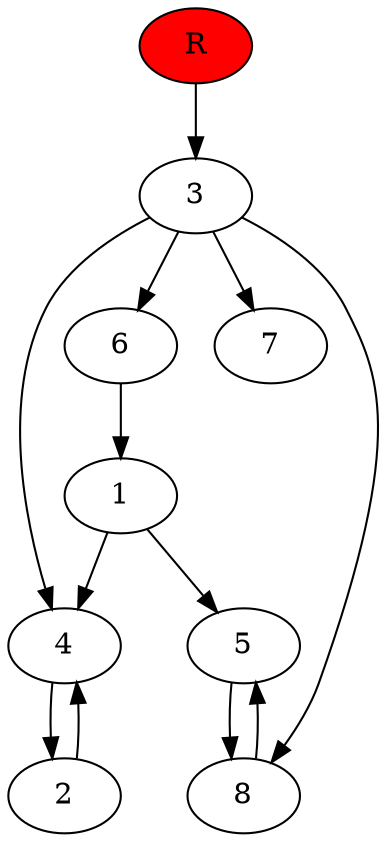 digraph prb10648 {
	1
	2
	3
	4
	5
	6
	7
	8
	R [fillcolor="#ff0000" style=filled]
	1 -> 4
	1 -> 5
	2 -> 4
	3 -> 4
	3 -> 6
	3 -> 7
	3 -> 8
	4 -> 2
	5 -> 8
	6 -> 1
	8 -> 5
	R -> 3
}
